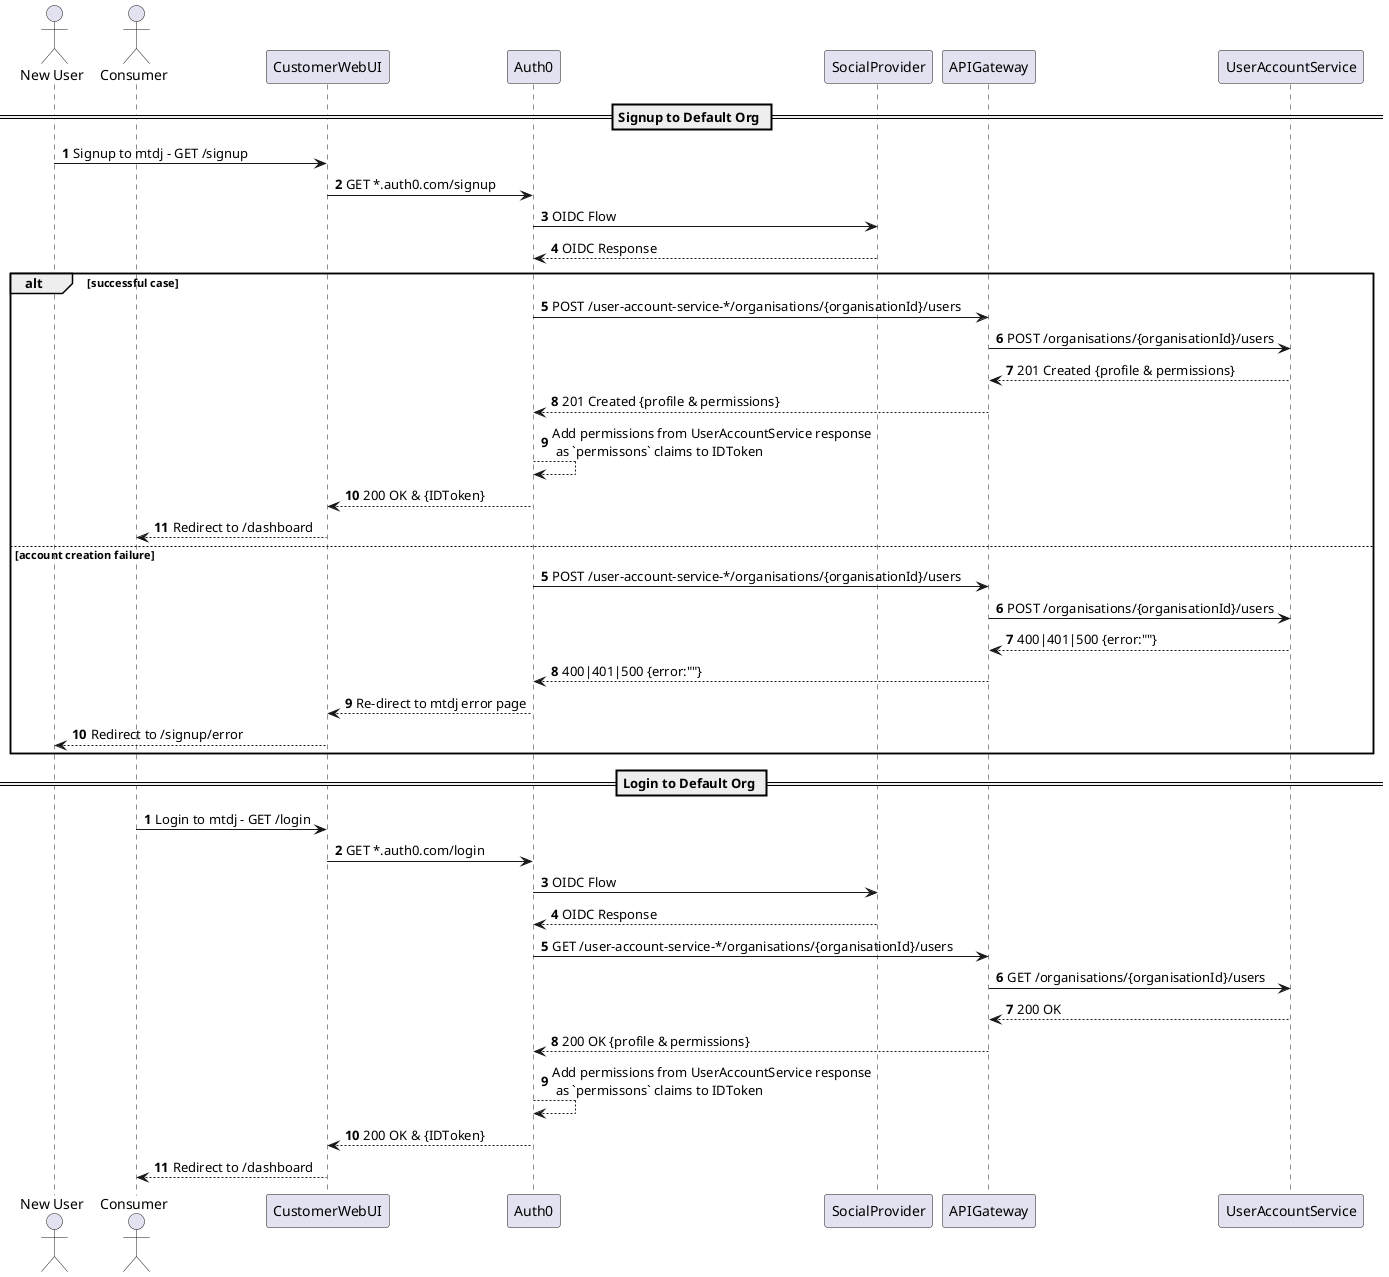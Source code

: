 @startuml consumer-auth-journey
skinparam responseMessageBelowArrow true
actor "New User" as N
actor Consumer

== Signup to Default Org ==
autonumber
N -> CustomerWebUI: Signup to mtdj - GET /signup
CustomerWebUI -> Auth0: GET *.auth0.com/signup
Auth0 -> SocialProvider: OIDC Flow
SocialProvider --> Auth0: OIDC Response
alt successful case
    Auth0 -> APIGateway: POST /user-account-service-*/organisations/{organisationId}/users
    APIGateway -> UserAccountService: POST /organisations/{organisationId}/users
    UserAccountService --> APIGateway: 201 Created {profile & permissions}
    APIGateway --> Auth0: 201 Created {profile & permissions}
    Auth0 --> Auth0: Add permissions from UserAccountService response\n as `permissons` claims to IDToken
    Auth0 --> CustomerWebUI: 200 OK & {IDToken}
    CustomerWebUI --> Consumer: Redirect to /dashboard
else account creation failure
autonumber 5
    Auth0 -> APIGateway: POST /user-account-service-*/organisations/{organisationId}/users
    APIGateway -> UserAccountService: POST /organisations/{organisationId}/users
    UserAccountService --> APIGateway: 400|401|500 {error:""}
    APIGateway --> Auth0: 400|401|500 {error:""}
    Auth0 --> CustomerWebUI: Re-direct to mtdj error page
    CustomerWebUI --> N: Redirect to /signup/error
end


== Login to Default Org ==
autonumber
Consumer -> CustomerWebUI: Login to mtdj - GET /login
CustomerWebUI -> Auth0: GET *.auth0.com/login
Auth0 -> SocialProvider: OIDC Flow
SocialProvider --> Auth0: OIDC Response
Auth0 -> APIGateway: GET /user-account-service-*/organisations/{organisationId}/users
APIGateway -> UserAccountService: GET /organisations/{organisationId}/users
UserAccountService --> APIGateway: 200 OK
APIGateway --> Auth0: 200 OK {profile & permissions}
Auth0 --> Auth0: Add permissions from UserAccountService response\n as `permissons` claims to IDToken
Auth0 --> CustomerWebUI: 200 OK & {IDToken}
CustomerWebUI --> Consumer: Redirect to /dashboard

@enduml
